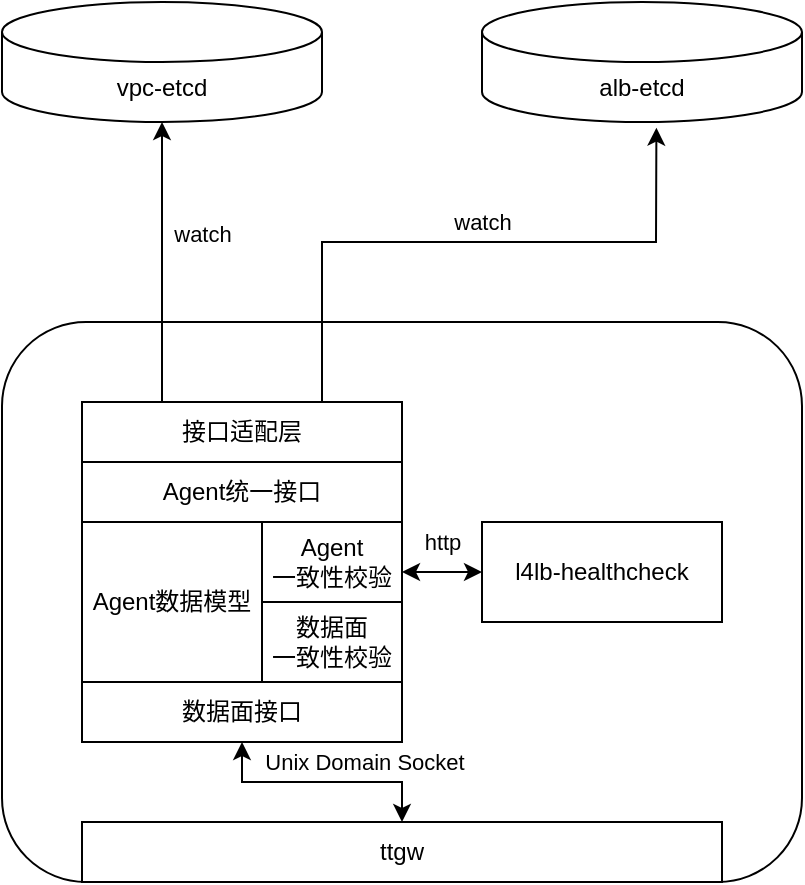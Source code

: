 <mxfile version="20.8.11" type="github">
  <diagram name="第 1 页" id="qnIHK_i1wZifL5f9pIzR">
    <mxGraphModel dx="1259" dy="701" grid="1" gridSize="10" guides="1" tooltips="1" connect="1" arrows="1" fold="1" page="1" pageScale="1" pageWidth="827" pageHeight="1169" math="0" shadow="0">
      <root>
        <mxCell id="0" />
        <mxCell id="1" parent="0" />
        <mxCell id="X8hY83EV3L3QtJoclmcm-1" value="" style="rounded=1;whiteSpace=wrap;html=1;" vertex="1" parent="1">
          <mxGeometry x="200" y="320" width="400" height="280" as="geometry" />
        </mxCell>
        <mxCell id="X8hY83EV3L3QtJoclmcm-2" value="vpc-etcd" style="shape=cylinder3;whiteSpace=wrap;html=1;boundedLbl=1;backgroundOutline=1;size=15;" vertex="1" parent="1">
          <mxGeometry x="200" y="160" width="160" height="60" as="geometry" />
        </mxCell>
        <mxCell id="X8hY83EV3L3QtJoclmcm-3" value="alb-etcd" style="shape=cylinder3;whiteSpace=wrap;html=1;boundedLbl=1;backgroundOutline=1;size=15;" vertex="1" parent="1">
          <mxGeometry x="440" y="160" width="160" height="60" as="geometry" />
        </mxCell>
        <mxCell id="X8hY83EV3L3QtJoclmcm-4" value="" style="rounded=0;whiteSpace=wrap;html=1;" vertex="1" parent="1">
          <mxGeometry x="240" y="360" width="160" height="170" as="geometry" />
        </mxCell>
        <mxCell id="X8hY83EV3L3QtJoclmcm-5" value="l4lb-healthcheck" style="rounded=0;whiteSpace=wrap;html=1;" vertex="1" parent="1">
          <mxGeometry x="440" y="420" width="120" height="50" as="geometry" />
        </mxCell>
        <mxCell id="X8hY83EV3L3QtJoclmcm-6" value="ttgw" style="rounded=0;whiteSpace=wrap;html=1;" vertex="1" parent="1">
          <mxGeometry x="240" y="570" width="320" height="30" as="geometry" />
        </mxCell>
        <mxCell id="X8hY83EV3L3QtJoclmcm-7" value="接口适配层" style="rounded=0;whiteSpace=wrap;html=1;" vertex="1" parent="1">
          <mxGeometry x="240" y="360" width="160" height="30" as="geometry" />
        </mxCell>
        <mxCell id="X8hY83EV3L3QtJoclmcm-8" value="数据面接口" style="rounded=0;whiteSpace=wrap;html=1;" vertex="1" parent="1">
          <mxGeometry x="240" y="500" width="160" height="30" as="geometry" />
        </mxCell>
        <mxCell id="X8hY83EV3L3QtJoclmcm-9" value="Agent统一接口" style="rounded=0;whiteSpace=wrap;html=1;" vertex="1" parent="1">
          <mxGeometry x="240" y="390" width="160" height="30" as="geometry" />
        </mxCell>
        <mxCell id="X8hY83EV3L3QtJoclmcm-10" value="Agent数据模型" style="rounded=0;whiteSpace=wrap;html=1;" vertex="1" parent="1">
          <mxGeometry x="240" y="420" width="90" height="80" as="geometry" />
        </mxCell>
        <mxCell id="X8hY83EV3L3QtJoclmcm-11" value="数据面&lt;br&gt;一致性校验" style="rounded=0;whiteSpace=wrap;html=1;" vertex="1" parent="1">
          <mxGeometry x="330" y="460" width="70" height="40" as="geometry" />
        </mxCell>
        <mxCell id="X8hY83EV3L3QtJoclmcm-12" value="Agent&lt;br&gt;一致性校验" style="rounded=0;whiteSpace=wrap;html=1;" vertex="1" parent="1">
          <mxGeometry x="330" y="420" width="70" height="40" as="geometry" />
        </mxCell>
        <mxCell id="X8hY83EV3L3QtJoclmcm-13" value="" style="endArrow=classic;html=1;rounded=0;exitX=0.25;exitY=0;exitDx=0;exitDy=0;entryX=0.5;entryY=1;entryDx=0;entryDy=0;entryPerimeter=0;" edge="1" parent="1" source="X8hY83EV3L3QtJoclmcm-7" target="X8hY83EV3L3QtJoclmcm-2">
          <mxGeometry width="50" height="50" relative="1" as="geometry">
            <mxPoint x="90" y="290" as="sourcePoint" />
            <mxPoint x="190" y="310" as="targetPoint" />
          </mxGeometry>
        </mxCell>
        <mxCell id="X8hY83EV3L3QtJoclmcm-21" value="watch" style="edgeLabel;html=1;align=center;verticalAlign=middle;resizable=0;points=[];" vertex="1" connectable="0" parent="X8hY83EV3L3QtJoclmcm-13">
          <mxGeometry x="0.209" y="1" relative="1" as="geometry">
            <mxPoint x="21" as="offset" />
          </mxGeometry>
        </mxCell>
        <mxCell id="X8hY83EV3L3QtJoclmcm-14" value="" style="endArrow=classic;html=1;rounded=0;exitX=0.75;exitY=0;exitDx=0;exitDy=0;entryX=0.545;entryY=1.047;entryDx=0;entryDy=0;entryPerimeter=0;" edge="1" parent="1" source="X8hY83EV3L3QtJoclmcm-7" target="X8hY83EV3L3QtJoclmcm-3">
          <mxGeometry width="50" height="50" relative="1" as="geometry">
            <mxPoint x="390" y="370" as="sourcePoint" />
            <mxPoint x="440" y="320" as="targetPoint" />
            <Array as="points">
              <mxPoint x="360" y="280" />
              <mxPoint x="527" y="280" />
            </Array>
          </mxGeometry>
        </mxCell>
        <mxCell id="X8hY83EV3L3QtJoclmcm-20" value="watch" style="edgeLabel;html=1;align=center;verticalAlign=middle;resizable=0;points=[];" vertex="1" connectable="0" parent="X8hY83EV3L3QtJoclmcm-14">
          <mxGeometry x="-0.027" y="3" relative="1" as="geometry">
            <mxPoint x="12" y="-7" as="offset" />
          </mxGeometry>
        </mxCell>
        <mxCell id="X8hY83EV3L3QtJoclmcm-16" value="" style="endArrow=classic;startArrow=classic;html=1;rounded=0;entryX=1;entryY=0.5;entryDx=0;entryDy=0;" edge="1" parent="1" source="X8hY83EV3L3QtJoclmcm-5" target="X8hY83EV3L3QtJoclmcm-4">
          <mxGeometry width="50" height="50" relative="1" as="geometry">
            <mxPoint x="720" y="250" as="sourcePoint" />
            <mxPoint x="440" y="300" as="targetPoint" />
          </mxGeometry>
        </mxCell>
        <mxCell id="X8hY83EV3L3QtJoclmcm-18" value="http" style="edgeLabel;html=1;align=center;verticalAlign=middle;resizable=0;points=[];" vertex="1" connectable="0" parent="X8hY83EV3L3QtJoclmcm-16">
          <mxGeometry x="0.7" y="-1" relative="1" as="geometry">
            <mxPoint x="14" y="-14" as="offset" />
          </mxGeometry>
        </mxCell>
        <mxCell id="X8hY83EV3L3QtJoclmcm-17" value="" style="endArrow=classic;html=1;rounded=0;exitX=0.5;exitY=1;exitDx=0;exitDy=0;entryX=0.5;entryY=0;entryDx=0;entryDy=0;startArrow=classic;startFill=1;" edge="1" parent="1" source="X8hY83EV3L3QtJoclmcm-8" target="X8hY83EV3L3QtJoclmcm-6">
          <mxGeometry width="50" height="50" relative="1" as="geometry">
            <mxPoint x="730" y="450" as="sourcePoint" />
            <mxPoint x="700" y="560" as="targetPoint" />
            <Array as="points">
              <mxPoint x="320" y="550" />
              <mxPoint x="400" y="550" />
            </Array>
          </mxGeometry>
        </mxCell>
        <mxCell id="X8hY83EV3L3QtJoclmcm-19" value="Unix Domain Socket" style="edgeLabel;html=1;align=center;verticalAlign=middle;resizable=0;points=[];" vertex="1" connectable="0" parent="X8hY83EV3L3QtJoclmcm-17">
          <mxGeometry x="0.35" relative="1" as="geometry">
            <mxPoint y="-10" as="offset" />
          </mxGeometry>
        </mxCell>
      </root>
    </mxGraphModel>
  </diagram>
</mxfile>
